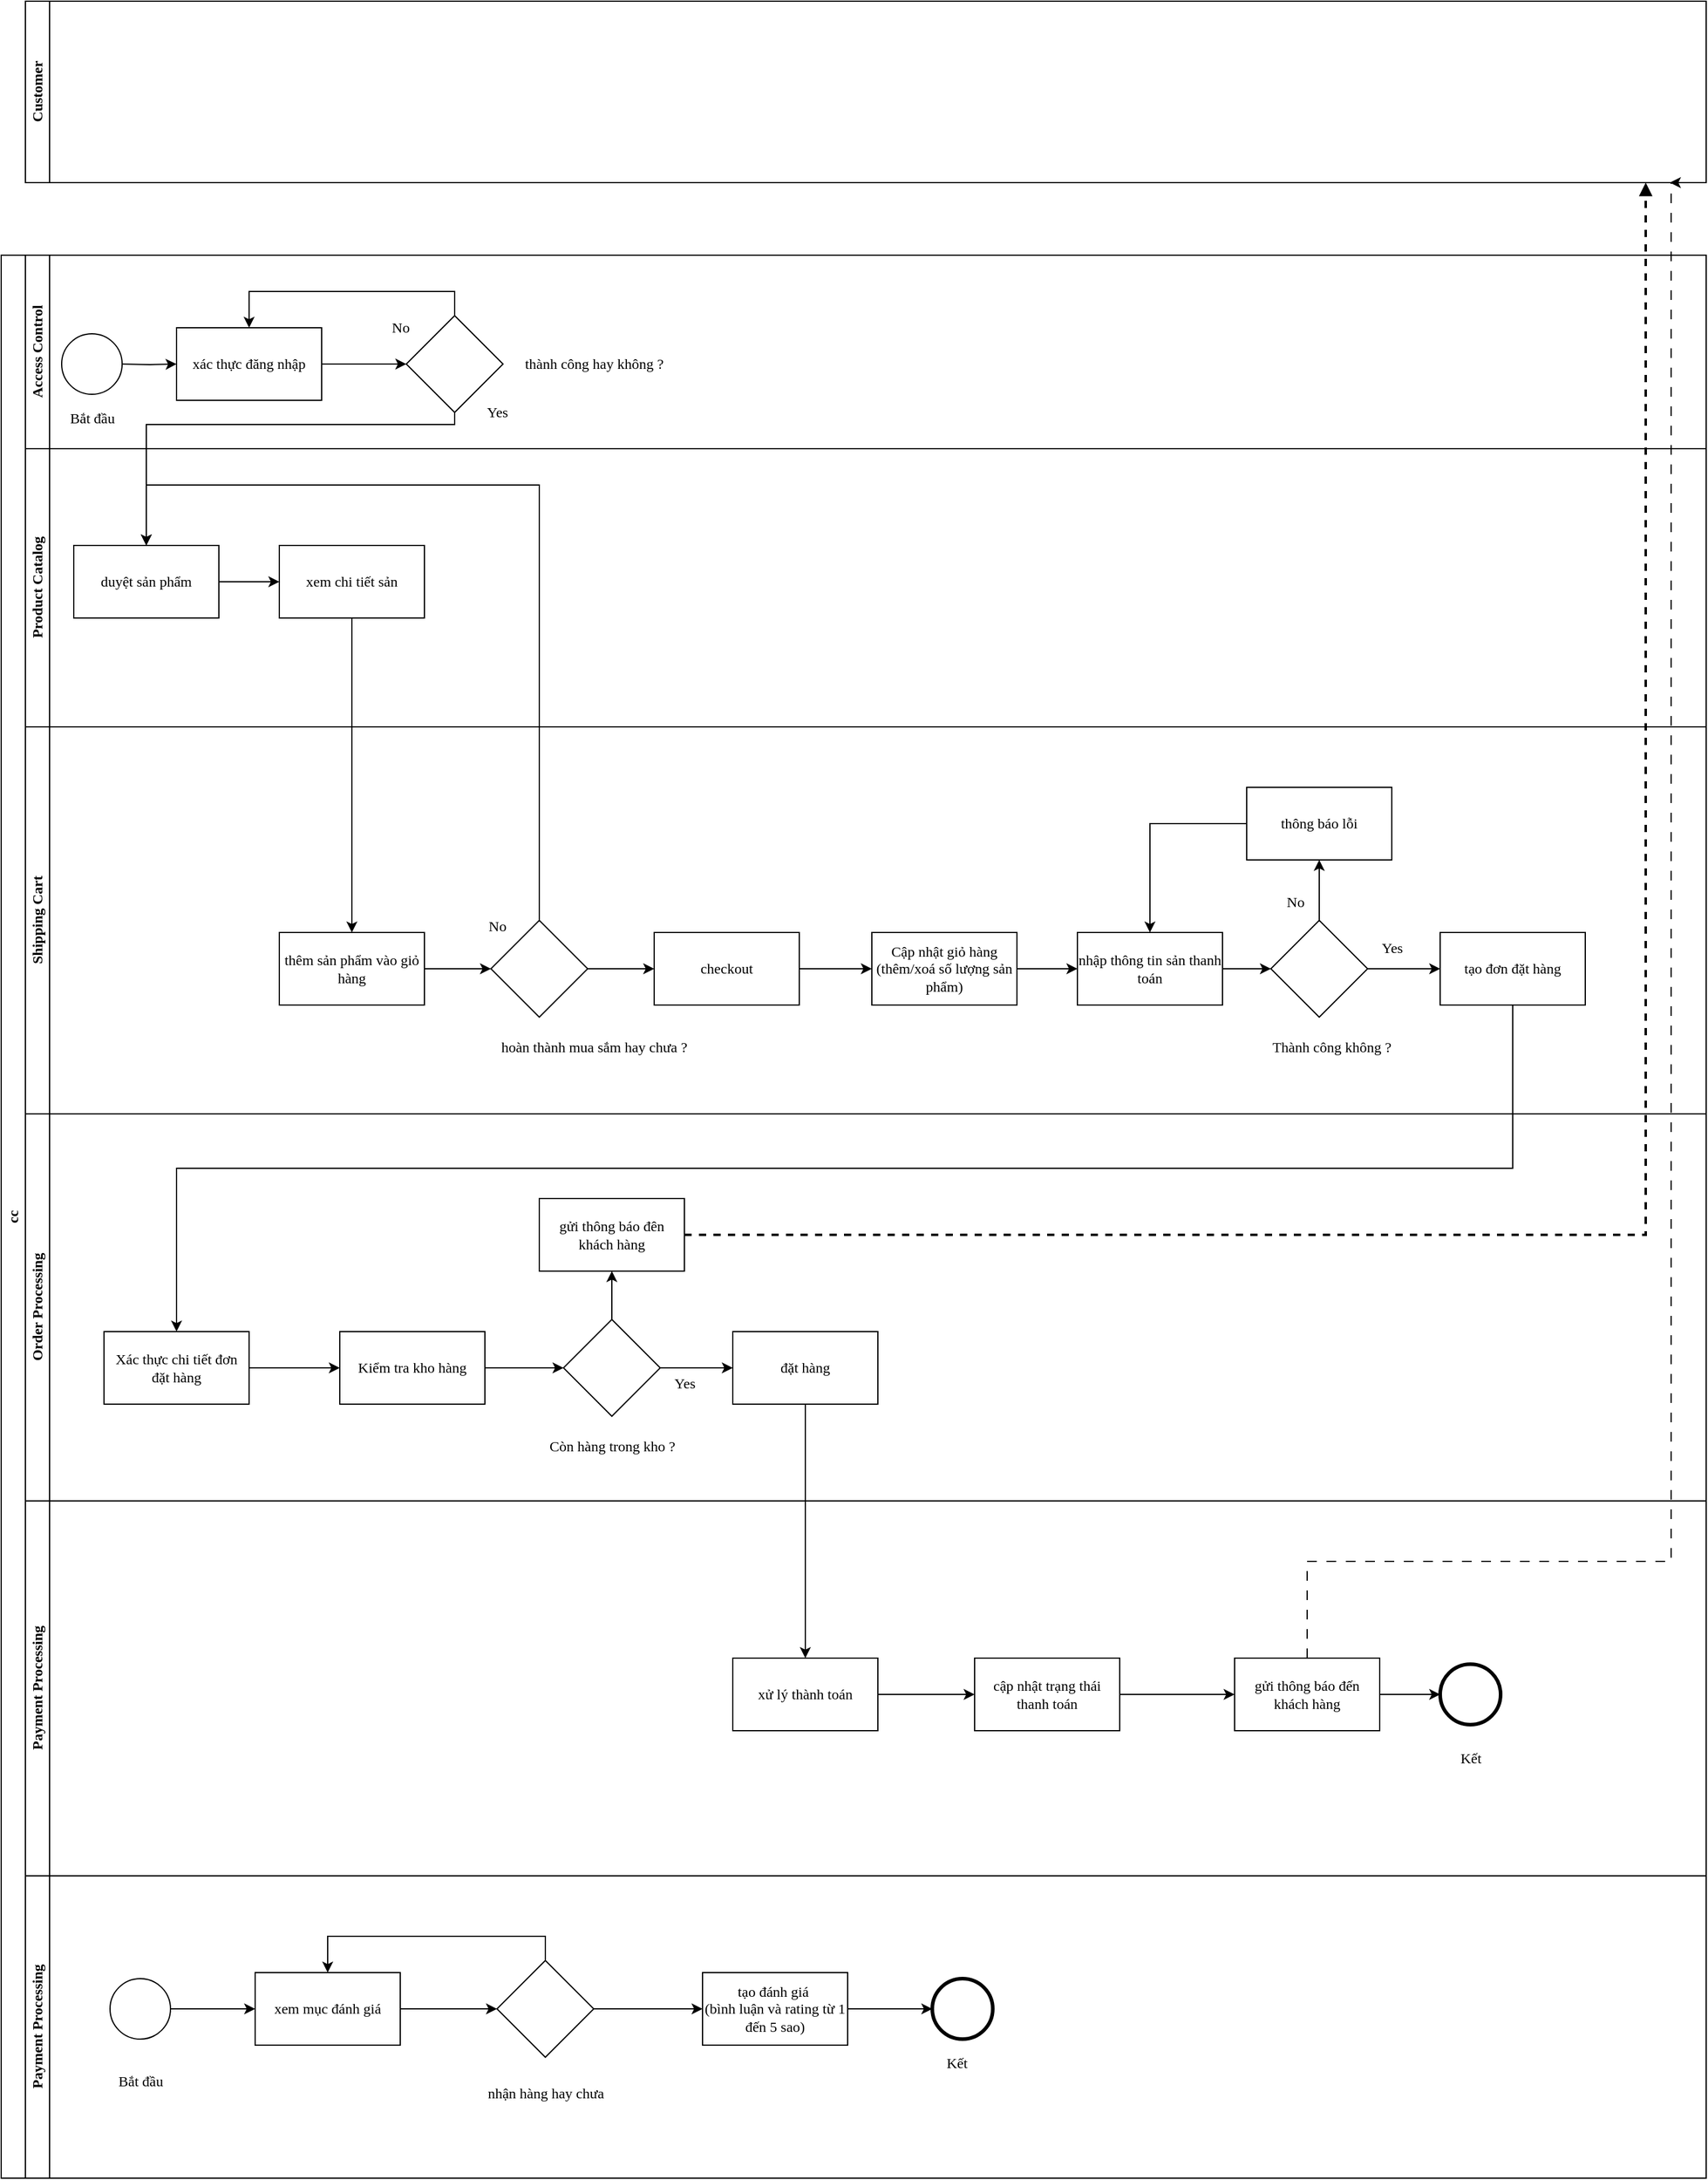 <mxfile version="28.2.3">
  <diagram id="aqLbKnGSInANHm6YAxYO" name="BTUD-bài 2">
    <mxGraphModel dx="902" dy="464" grid="0" gridSize="10" guides="1" tooltips="1" connect="1" arrows="1" fold="1" page="1" pageScale="1" pageWidth="850" pageHeight="1100" math="0" shadow="0">
      <root>
        <mxCell id="0" />
        <mxCell id="1" parent="0" />
        <mxCell id="EsEPoBz6gQmFlkSSlfSo-1" value="cc" style="swimlane;html=1;childLayout=stackLayout;resizeParent=1;resizeParentMax=0;horizontal=0;startSize=20;horizontalStack=0;whiteSpace=wrap;fontFamily=Times New Roman;" parent="1" vertex="1">
          <mxGeometry x="207" y="431" width="1410" height="1590" as="geometry" />
        </mxCell>
        <mxCell id="EsEPoBz6gQmFlkSSlfSo-2" value="Access Control" style="swimlane;html=1;startSize=20;horizontal=0;fontFamily=Times New Roman;" parent="EsEPoBz6gQmFlkSSlfSo-1" vertex="1">
          <mxGeometry x="20" width="1390" height="160" as="geometry" />
        </mxCell>
        <mxCell id="EsEPoBz6gQmFlkSSlfSo-3" value="" style="points=[[0.145,0.145,0],[0.5,0,0],[0.855,0.145,0],[1,0.5,0],[0.855,0.855,0],[0.5,1,0],[0.145,0.855,0],[0,0.5,0]];shape=mxgraph.bpmn.event;html=1;verticalLabelPosition=bottom;labelBackgroundColor=#ffffff;verticalAlign=top;align=center;perimeter=ellipsePerimeter;outlineConnect=0;aspect=fixed;outline=standard;symbol=general;fontFamily=Times New Roman;" parent="EsEPoBz6gQmFlkSSlfSo-2" vertex="1">
          <mxGeometry x="30" y="65" width="50" height="50" as="geometry" />
        </mxCell>
        <mxCell id="EsEPoBz6gQmFlkSSlfSo-4" value="Bắt đầu" style="text;html=1;align=center;verticalAlign=middle;resizable=0;points=[];autosize=1;strokeColor=none;fillColor=none;fontFamily=Times New Roman;" parent="EsEPoBz6gQmFlkSSlfSo-2" vertex="1">
          <mxGeometry x="25" y="120" width="60" height="30" as="geometry" />
        </mxCell>
        <mxCell id="EsEPoBz6gQmFlkSSlfSo-5" style="edgeStyle=orthogonalEdgeStyle;rounded=0;orthogonalLoop=1;jettySize=auto;html=1;exitX=0.5;exitY=0;exitDx=0;exitDy=0;entryX=0.5;entryY=0;entryDx=0;entryDy=0;fontFamily=Times New Roman;" parent="EsEPoBz6gQmFlkSSlfSo-2" source="EsEPoBz6gQmFlkSSlfSo-6" target="EsEPoBz6gQmFlkSSlfSo-9" edge="1">
          <mxGeometry relative="1" as="geometry" />
        </mxCell>
        <mxCell id="EsEPoBz6gQmFlkSSlfSo-6" value="" style="rhombus;whiteSpace=wrap;html=1;fontFamily=Times New Roman;" parent="EsEPoBz6gQmFlkSSlfSo-2" vertex="1">
          <mxGeometry x="315" y="50" width="80" height="80" as="geometry" />
        </mxCell>
        <mxCell id="EsEPoBz6gQmFlkSSlfSo-7" style="edgeStyle=orthogonalEdgeStyle;rounded=0;orthogonalLoop=1;jettySize=auto;html=1;entryX=0;entryY=0.5;entryDx=0;entryDy=0;fontFamily=Times New Roman;" parent="EsEPoBz6gQmFlkSSlfSo-2" target="EsEPoBz6gQmFlkSSlfSo-9" edge="1">
          <mxGeometry relative="1" as="geometry">
            <mxPoint x="80" y="90" as="sourcePoint" />
          </mxGeometry>
        </mxCell>
        <mxCell id="EsEPoBz6gQmFlkSSlfSo-8" style="edgeStyle=orthogonalEdgeStyle;rounded=0;orthogonalLoop=1;jettySize=auto;html=1;entryX=0;entryY=0.5;entryDx=0;entryDy=0;fontFamily=Times New Roman;" parent="EsEPoBz6gQmFlkSSlfSo-2" source="EsEPoBz6gQmFlkSSlfSo-9" edge="1">
          <mxGeometry relative="1" as="geometry">
            <mxPoint x="315" y="90" as="targetPoint" />
          </mxGeometry>
        </mxCell>
        <mxCell id="EsEPoBz6gQmFlkSSlfSo-9" value="xác thực đăng nhập" style="rounded=0;whiteSpace=wrap;html=1;fontFamily=Times New Roman;" parent="EsEPoBz6gQmFlkSSlfSo-2" vertex="1">
          <mxGeometry x="125" y="60" width="120" height="60" as="geometry" />
        </mxCell>
        <mxCell id="EsEPoBz6gQmFlkSSlfSo-10" value="thành công hay không ?" style="text;html=1;align=center;verticalAlign=middle;resizable=0;points=[];autosize=1;strokeColor=none;fillColor=none;fontFamily=Times New Roman;" parent="EsEPoBz6gQmFlkSSlfSo-2" vertex="1">
          <mxGeometry x="400" y="75" width="140" height="30" as="geometry" />
        </mxCell>
        <mxCell id="EsEPoBz6gQmFlkSSlfSo-11" value="No" style="text;html=1;align=center;verticalAlign=middle;resizable=0;points=[];autosize=1;strokeColor=none;fillColor=none;fontFamily=Times New Roman;" parent="EsEPoBz6gQmFlkSSlfSo-2" vertex="1">
          <mxGeometry x="290" y="45" width="40" height="30" as="geometry" />
        </mxCell>
        <mxCell id="EsEPoBz6gQmFlkSSlfSo-12" value="Yes" style="text;html=1;align=center;verticalAlign=middle;resizable=0;points=[];autosize=1;strokeColor=none;fillColor=none;fontFamily=Times New Roman;" parent="EsEPoBz6gQmFlkSSlfSo-2" vertex="1">
          <mxGeometry x="370" y="115" width="40" height="30" as="geometry" />
        </mxCell>
        <mxCell id="EsEPoBz6gQmFlkSSlfSo-13" value="Product Catalog" style="swimlane;html=1;startSize=20;horizontal=0;fontFamily=Times New Roman;" parent="EsEPoBz6gQmFlkSSlfSo-1" vertex="1">
          <mxGeometry x="20" y="160" width="1390" height="230" as="geometry" />
        </mxCell>
        <mxCell id="EsEPoBz6gQmFlkSSlfSo-14" style="edgeStyle=orthogonalEdgeStyle;rounded=0;orthogonalLoop=1;jettySize=auto;html=1;exitX=1;exitY=0.5;exitDx=0;exitDy=0;entryX=0;entryY=0.5;entryDx=0;entryDy=0;fontFamily=Times New Roman;" parent="EsEPoBz6gQmFlkSSlfSo-13" source="EsEPoBz6gQmFlkSSlfSo-15" target="EsEPoBz6gQmFlkSSlfSo-16" edge="1">
          <mxGeometry relative="1" as="geometry" />
        </mxCell>
        <mxCell id="EsEPoBz6gQmFlkSSlfSo-15" value="duyệt sản phẩm" style="rounded=0;whiteSpace=wrap;html=1;fontFamily=Times New Roman;" parent="EsEPoBz6gQmFlkSSlfSo-13" vertex="1">
          <mxGeometry x="40" y="80" width="120" height="60" as="geometry" />
        </mxCell>
        <mxCell id="EsEPoBz6gQmFlkSSlfSo-16" value="xem chi tiết sản" style="rounded=0;whiteSpace=wrap;html=1;fontFamily=Times New Roman;" parent="EsEPoBz6gQmFlkSSlfSo-13" vertex="1">
          <mxGeometry x="210" y="80" width="120" height="60" as="geometry" />
        </mxCell>
        <mxCell id="EsEPoBz6gQmFlkSSlfSo-17" value="Shipping Cart" style="swimlane;html=1;startSize=20;horizontal=0;fontFamily=Times New Roman;" parent="EsEPoBz6gQmFlkSSlfSo-1" vertex="1">
          <mxGeometry x="20" y="390" width="1390" height="320" as="geometry" />
        </mxCell>
        <mxCell id="EsEPoBz6gQmFlkSSlfSo-18" value="thêm sản phẩm vào giỏ hàng" style="rounded=0;whiteSpace=wrap;html=1;fontFamily=Times New Roman;" parent="EsEPoBz6gQmFlkSSlfSo-17" vertex="1">
          <mxGeometry x="210" y="170" width="120" height="60" as="geometry" />
        </mxCell>
        <mxCell id="EsEPoBz6gQmFlkSSlfSo-19" value="" style="edgeStyle=orthogonalEdgeStyle;rounded=0;orthogonalLoop=1;jettySize=auto;html=1;fontFamily=Times New Roman;" parent="EsEPoBz6gQmFlkSSlfSo-17" source="EsEPoBz6gQmFlkSSlfSo-20" target="EsEPoBz6gQmFlkSSlfSo-25" edge="1">
          <mxGeometry relative="1" as="geometry" />
        </mxCell>
        <mxCell id="EsEPoBz6gQmFlkSSlfSo-20" value="" style="rhombus;whiteSpace=wrap;html=1;fontFamily=Times New Roman;" parent="EsEPoBz6gQmFlkSSlfSo-17" vertex="1">
          <mxGeometry x="385" y="160" width="80" height="80" as="geometry" />
        </mxCell>
        <mxCell id="EsEPoBz6gQmFlkSSlfSo-21" style="edgeStyle=orthogonalEdgeStyle;rounded=0;orthogonalLoop=1;jettySize=auto;html=1;exitX=1;exitY=0.5;exitDx=0;exitDy=0;entryX=0;entryY=0.5;entryDx=0;entryDy=0;fontFamily=Times New Roman;" parent="EsEPoBz6gQmFlkSSlfSo-17" source="EsEPoBz6gQmFlkSSlfSo-18" target="EsEPoBz6gQmFlkSSlfSo-20" edge="1">
          <mxGeometry relative="1" as="geometry" />
        </mxCell>
        <mxCell id="EsEPoBz6gQmFlkSSlfSo-22" value="hoàn thành mua sắm hay chưa ?" style="text;html=1;align=center;verticalAlign=middle;resizable=0;points=[];autosize=1;strokeColor=none;fillColor=none;fontFamily=Times New Roman;" parent="EsEPoBz6gQmFlkSSlfSo-17" vertex="1">
          <mxGeometry x="380" y="250" width="180" height="30" as="geometry" />
        </mxCell>
        <mxCell id="EsEPoBz6gQmFlkSSlfSo-23" value="No" style="text;html=1;align=center;verticalAlign=middle;resizable=0;points=[];autosize=1;strokeColor=none;fillColor=none;fontFamily=Times New Roman;" parent="EsEPoBz6gQmFlkSSlfSo-17" vertex="1">
          <mxGeometry x="370" y="150" width="40" height="30" as="geometry" />
        </mxCell>
        <mxCell id="EsEPoBz6gQmFlkSSlfSo-24" value="" style="edgeStyle=orthogonalEdgeStyle;rounded=0;orthogonalLoop=1;jettySize=auto;html=1;fontFamily=Times New Roman;" parent="EsEPoBz6gQmFlkSSlfSo-17" source="EsEPoBz6gQmFlkSSlfSo-25" target="EsEPoBz6gQmFlkSSlfSo-27" edge="1">
          <mxGeometry relative="1" as="geometry" />
        </mxCell>
        <mxCell id="EsEPoBz6gQmFlkSSlfSo-25" value="checkout" style="whiteSpace=wrap;html=1;fontFamily=Times New Roman;" parent="EsEPoBz6gQmFlkSSlfSo-17" vertex="1">
          <mxGeometry x="520" y="170" width="120" height="60" as="geometry" />
        </mxCell>
        <mxCell id="EsEPoBz6gQmFlkSSlfSo-26" style="edgeStyle=orthogonalEdgeStyle;rounded=0;orthogonalLoop=1;jettySize=auto;html=1;exitX=1;exitY=0.5;exitDx=0;exitDy=0;entryX=0;entryY=0.5;entryDx=0;entryDy=0;fontFamily=Times New Roman;" parent="EsEPoBz6gQmFlkSSlfSo-17" source="EsEPoBz6gQmFlkSSlfSo-27" target="EsEPoBz6gQmFlkSSlfSo-29" edge="1">
          <mxGeometry relative="1" as="geometry" />
        </mxCell>
        <mxCell id="EsEPoBz6gQmFlkSSlfSo-27" value="Cập nhật giỏ hàng&lt;div&gt;(thêm/xoá số lượng sản phẩm)&lt;/div&gt;" style="whiteSpace=wrap;html=1;fontFamily=Times New Roman;" parent="EsEPoBz6gQmFlkSSlfSo-17" vertex="1">
          <mxGeometry x="700" y="170" width="120" height="60" as="geometry" />
        </mxCell>
        <mxCell id="EsEPoBz6gQmFlkSSlfSo-28" style="edgeStyle=orthogonalEdgeStyle;rounded=0;orthogonalLoop=1;jettySize=auto;html=1;exitX=1;exitY=0.5;exitDx=0;exitDy=0;entryX=0;entryY=0.5;entryDx=0;entryDy=0;fontFamily=Times New Roman;" parent="EsEPoBz6gQmFlkSSlfSo-17" source="EsEPoBz6gQmFlkSSlfSo-29" target="EsEPoBz6gQmFlkSSlfSo-32" edge="1">
          <mxGeometry relative="1" as="geometry" />
        </mxCell>
        <mxCell id="EsEPoBz6gQmFlkSSlfSo-29" value="nhập thông tin sản thanh toán" style="rounded=0;whiteSpace=wrap;html=1;fontFamily=Times New Roman;" parent="EsEPoBz6gQmFlkSSlfSo-17" vertex="1">
          <mxGeometry x="870" y="170" width="120" height="60" as="geometry" />
        </mxCell>
        <mxCell id="EsEPoBz6gQmFlkSSlfSo-30" style="edgeStyle=orthogonalEdgeStyle;rounded=0;orthogonalLoop=1;jettySize=auto;html=1;exitX=0.5;exitY=0;exitDx=0;exitDy=0;entryX=0.5;entryY=1;entryDx=0;entryDy=0;fontFamily=Times New Roman;" parent="EsEPoBz6gQmFlkSSlfSo-17" source="EsEPoBz6gQmFlkSSlfSo-32" target="EsEPoBz6gQmFlkSSlfSo-35" edge="1">
          <mxGeometry relative="1" as="geometry" />
        </mxCell>
        <mxCell id="EsEPoBz6gQmFlkSSlfSo-31" value="" style="edgeStyle=orthogonalEdgeStyle;rounded=0;orthogonalLoop=1;jettySize=auto;html=1;fontFamily=Times New Roman;" parent="EsEPoBz6gQmFlkSSlfSo-17" source="EsEPoBz6gQmFlkSSlfSo-32" target="EsEPoBz6gQmFlkSSlfSo-36" edge="1">
          <mxGeometry relative="1" as="geometry" />
        </mxCell>
        <mxCell id="EsEPoBz6gQmFlkSSlfSo-32" value="" style="rhombus;whiteSpace=wrap;html=1;fontFamily=Times New Roman;" parent="EsEPoBz6gQmFlkSSlfSo-17" vertex="1">
          <mxGeometry x="1030" y="160" width="80" height="80" as="geometry" />
        </mxCell>
        <mxCell id="EsEPoBz6gQmFlkSSlfSo-33" value="Thành công không ?" style="text;html=1;align=center;verticalAlign=middle;resizable=0;points=[];autosize=1;strokeColor=none;fillColor=none;fontFamily=Times New Roman;" parent="EsEPoBz6gQmFlkSSlfSo-17" vertex="1">
          <mxGeometry x="1020" y="250" width="120" height="30" as="geometry" />
        </mxCell>
        <mxCell id="EsEPoBz6gQmFlkSSlfSo-34" style="edgeStyle=orthogonalEdgeStyle;rounded=0;orthogonalLoop=1;jettySize=auto;html=1;exitX=0;exitY=0.5;exitDx=0;exitDy=0;entryX=0.5;entryY=0;entryDx=0;entryDy=0;fontFamily=Times New Roman;" parent="EsEPoBz6gQmFlkSSlfSo-17" source="EsEPoBz6gQmFlkSSlfSo-35" target="EsEPoBz6gQmFlkSSlfSo-29" edge="1">
          <mxGeometry relative="1" as="geometry" />
        </mxCell>
        <mxCell id="EsEPoBz6gQmFlkSSlfSo-35" value="thông báo lỗi" style="rounded=0;whiteSpace=wrap;html=1;fontFamily=Times New Roman;" parent="EsEPoBz6gQmFlkSSlfSo-17" vertex="1">
          <mxGeometry x="1010" y="50" width="120" height="60" as="geometry" />
        </mxCell>
        <mxCell id="EsEPoBz6gQmFlkSSlfSo-36" value="tạo đơn đặt hàng" style="whiteSpace=wrap;html=1;fontFamily=Times New Roman;" parent="EsEPoBz6gQmFlkSSlfSo-17" vertex="1">
          <mxGeometry x="1170" y="170" width="120" height="60" as="geometry" />
        </mxCell>
        <mxCell id="EsEPoBz6gQmFlkSSlfSo-37" value="No" style="text;html=1;align=center;verticalAlign=middle;resizable=0;points=[];autosize=1;strokeColor=none;fillColor=none;fontFamily=Times New Roman;" parent="EsEPoBz6gQmFlkSSlfSo-17" vertex="1">
          <mxGeometry x="1030" y="130" width="40" height="30" as="geometry" />
        </mxCell>
        <mxCell id="EsEPoBz6gQmFlkSSlfSo-38" value="Yes" style="text;html=1;align=center;verticalAlign=middle;resizable=0;points=[];autosize=1;strokeColor=none;fillColor=none;fontFamily=Times New Roman;" parent="EsEPoBz6gQmFlkSSlfSo-17" vertex="1">
          <mxGeometry x="1110" y="168" width="40" height="30" as="geometry" />
        </mxCell>
        <mxCell id="EsEPoBz6gQmFlkSSlfSo-39" value="Order Processing" style="swimlane;html=1;startSize=20;horizontal=0;fontFamily=Times New Roman;" parent="EsEPoBz6gQmFlkSSlfSo-1" vertex="1">
          <mxGeometry x="20" y="710" width="1390" height="320" as="geometry" />
        </mxCell>
        <mxCell id="EsEPoBz6gQmFlkSSlfSo-40" style="edgeStyle=orthogonalEdgeStyle;rounded=0;orthogonalLoop=1;jettySize=auto;html=1;exitX=1;exitY=0.5;exitDx=0;exitDy=0;entryX=0;entryY=0.5;entryDx=0;entryDy=0;fontFamily=Times New Roman;" parent="EsEPoBz6gQmFlkSSlfSo-39" source="EsEPoBz6gQmFlkSSlfSo-41" target="EsEPoBz6gQmFlkSSlfSo-43" edge="1">
          <mxGeometry relative="1" as="geometry" />
        </mxCell>
        <mxCell id="EsEPoBz6gQmFlkSSlfSo-41" value="Xác thực chi tiết đơn đặt hàng" style="rounded=0;whiteSpace=wrap;html=1;fontFamily=Times New Roman;" parent="EsEPoBz6gQmFlkSSlfSo-39" vertex="1">
          <mxGeometry x="65" y="180" width="120" height="60" as="geometry" />
        </mxCell>
        <mxCell id="EsEPoBz6gQmFlkSSlfSo-42" style="edgeStyle=orthogonalEdgeStyle;rounded=0;orthogonalLoop=1;jettySize=auto;html=1;exitX=1;exitY=0.5;exitDx=0;exitDy=0;entryX=0;entryY=0.5;entryDx=0;entryDy=0;fontFamily=Times New Roman;" parent="EsEPoBz6gQmFlkSSlfSo-39" source="EsEPoBz6gQmFlkSSlfSo-43" target="EsEPoBz6gQmFlkSSlfSo-46" edge="1">
          <mxGeometry relative="1" as="geometry" />
        </mxCell>
        <mxCell id="EsEPoBz6gQmFlkSSlfSo-43" value="Kiểm tra kho hàng" style="rounded=0;whiteSpace=wrap;html=1;fontFamily=Times New Roman;" parent="EsEPoBz6gQmFlkSSlfSo-39" vertex="1">
          <mxGeometry x="260" y="180" width="120" height="60" as="geometry" />
        </mxCell>
        <mxCell id="EsEPoBz6gQmFlkSSlfSo-44" value="" style="edgeStyle=orthogonalEdgeStyle;rounded=0;orthogonalLoop=1;jettySize=auto;html=1;fontFamily=Times New Roman;" parent="EsEPoBz6gQmFlkSSlfSo-39" source="EsEPoBz6gQmFlkSSlfSo-46" target="EsEPoBz6gQmFlkSSlfSo-48" edge="1">
          <mxGeometry relative="1" as="geometry" />
        </mxCell>
        <mxCell id="EsEPoBz6gQmFlkSSlfSo-45" value="" style="edgeStyle=orthogonalEdgeStyle;rounded=0;orthogonalLoop=1;jettySize=auto;html=1;fontFamily=Times New Roman;" parent="EsEPoBz6gQmFlkSSlfSo-39" source="EsEPoBz6gQmFlkSSlfSo-46" edge="1">
          <mxGeometry relative="1" as="geometry">
            <mxPoint x="485.0" y="130" as="targetPoint" />
          </mxGeometry>
        </mxCell>
        <mxCell id="EsEPoBz6gQmFlkSSlfSo-46" value="" style="rhombus;whiteSpace=wrap;html=1;fontFamily=Times New Roman;" parent="EsEPoBz6gQmFlkSSlfSo-39" vertex="1">
          <mxGeometry x="445" y="170" width="80" height="80" as="geometry" />
        </mxCell>
        <mxCell id="EsEPoBz6gQmFlkSSlfSo-47" value="Còn hàng trong kho ?" style="text;html=1;align=center;verticalAlign=middle;resizable=0;points=[];autosize=1;strokeColor=none;fillColor=none;fontFamily=Times New Roman;" parent="EsEPoBz6gQmFlkSSlfSo-39" vertex="1">
          <mxGeometry x="420" y="260" width="130" height="30" as="geometry" />
        </mxCell>
        <mxCell id="EsEPoBz6gQmFlkSSlfSo-48" value="đặt hàng" style="whiteSpace=wrap;html=1;fontFamily=Times New Roman;" parent="EsEPoBz6gQmFlkSSlfSo-39" vertex="1">
          <mxGeometry x="585" y="180" width="120" height="60" as="geometry" />
        </mxCell>
        <mxCell id="EsEPoBz6gQmFlkSSlfSo-49" value="Yes" style="text;html=1;align=center;verticalAlign=middle;resizable=0;points=[];autosize=1;strokeColor=none;fillColor=none;fontFamily=Times New Roman;" parent="EsEPoBz6gQmFlkSSlfSo-39" vertex="1">
          <mxGeometry x="525" y="208" width="40" height="30" as="geometry" />
        </mxCell>
        <mxCell id="EsEPoBz6gQmFlkSSlfSo-50" value="gửi thông báo đên khách hàng" style="rounded=0;whiteSpace=wrap;html=1;fontFamily=Times New Roman;" parent="EsEPoBz6gQmFlkSSlfSo-39" vertex="1">
          <mxGeometry x="425" y="70" width="120" height="60" as="geometry" />
        </mxCell>
        <mxCell id="EsEPoBz6gQmFlkSSlfSo-51" style="edgeStyle=orthogonalEdgeStyle;rounded=0;orthogonalLoop=1;jettySize=auto;html=1;entryX=0.5;entryY=0;entryDx=0;entryDy=0;fontFamily=Times New Roman;" parent="EsEPoBz6gQmFlkSSlfSo-1" source="EsEPoBz6gQmFlkSSlfSo-6" target="EsEPoBz6gQmFlkSSlfSo-15" edge="1">
          <mxGeometry relative="1" as="geometry">
            <Array as="points">
              <mxPoint x="375" y="140" />
              <mxPoint x="120" y="140" />
            </Array>
          </mxGeometry>
        </mxCell>
        <mxCell id="EsEPoBz6gQmFlkSSlfSo-52" style="edgeStyle=orthogonalEdgeStyle;rounded=0;orthogonalLoop=1;jettySize=auto;html=1;exitX=0.5;exitY=1;exitDx=0;exitDy=0;entryX=0.5;entryY=0;entryDx=0;entryDy=0;fontFamily=Times New Roman;" parent="EsEPoBz6gQmFlkSSlfSo-1" source="EsEPoBz6gQmFlkSSlfSo-16" target="EsEPoBz6gQmFlkSSlfSo-18" edge="1">
          <mxGeometry relative="1" as="geometry" />
        </mxCell>
        <mxCell id="EsEPoBz6gQmFlkSSlfSo-53" style="edgeStyle=orthogonalEdgeStyle;rounded=0;orthogonalLoop=1;jettySize=auto;html=1;exitX=0.5;exitY=0;exitDx=0;exitDy=0;entryX=0.5;entryY=0;entryDx=0;entryDy=0;fontFamily=Times New Roman;" parent="EsEPoBz6gQmFlkSSlfSo-1" source="EsEPoBz6gQmFlkSSlfSo-20" target="EsEPoBz6gQmFlkSSlfSo-15" edge="1">
          <mxGeometry relative="1" as="geometry">
            <Array as="points">
              <mxPoint x="445" y="190" />
              <mxPoint x="120" y="190" />
            </Array>
          </mxGeometry>
        </mxCell>
        <mxCell id="EsEPoBz6gQmFlkSSlfSo-54" style="edgeStyle=orthogonalEdgeStyle;rounded=0;orthogonalLoop=1;jettySize=auto;html=1;exitX=0.5;exitY=1;exitDx=0;exitDy=0;entryX=0.5;entryY=0;entryDx=0;entryDy=0;fontFamily=Times New Roman;" parent="EsEPoBz6gQmFlkSSlfSo-1" source="EsEPoBz6gQmFlkSSlfSo-36" target="EsEPoBz6gQmFlkSSlfSo-41" edge="1">
          <mxGeometry relative="1" as="geometry" />
        </mxCell>
        <mxCell id="EsEPoBz6gQmFlkSSlfSo-55" style="edgeStyle=orthogonalEdgeStyle;rounded=0;orthogonalLoop=1;jettySize=auto;html=1;exitX=0.5;exitY=1;exitDx=0;exitDy=0;entryX=0.5;entryY=0;entryDx=0;entryDy=0;fontFamily=Times New Roman;" parent="EsEPoBz6gQmFlkSSlfSo-1" source="EsEPoBz6gQmFlkSSlfSo-48" target="EsEPoBz6gQmFlkSSlfSo-58" edge="1">
          <mxGeometry relative="1" as="geometry" />
        </mxCell>
        <mxCell id="EsEPoBz6gQmFlkSSlfSo-56" value="Payment Processing" style="swimlane;html=1;startSize=20;horizontal=0;fontFamily=Times New Roman;" parent="EsEPoBz6gQmFlkSSlfSo-1" vertex="1">
          <mxGeometry x="20" y="1030" width="1390" height="310" as="geometry" />
        </mxCell>
        <mxCell id="EsEPoBz6gQmFlkSSlfSo-57" value="" style="edgeStyle=orthogonalEdgeStyle;rounded=0;orthogonalLoop=1;jettySize=auto;html=1;fontFamily=Times New Roman;" parent="EsEPoBz6gQmFlkSSlfSo-56" source="EsEPoBz6gQmFlkSSlfSo-58" target="EsEPoBz6gQmFlkSSlfSo-60" edge="1">
          <mxGeometry relative="1" as="geometry" />
        </mxCell>
        <mxCell id="EsEPoBz6gQmFlkSSlfSo-58" value="xử lý thành toán" style="rounded=0;whiteSpace=wrap;html=1;fontFamily=Times New Roman;" parent="EsEPoBz6gQmFlkSSlfSo-56" vertex="1">
          <mxGeometry x="585" y="130" width="120" height="60" as="geometry" />
        </mxCell>
        <mxCell id="EsEPoBz6gQmFlkSSlfSo-59" style="edgeStyle=orthogonalEdgeStyle;rounded=0;orthogonalLoop=1;jettySize=auto;html=1;exitX=1;exitY=0.5;exitDx=0;exitDy=0;entryX=0;entryY=0.5;entryDx=0;entryDy=0;fontFamily=Times New Roman;" parent="EsEPoBz6gQmFlkSSlfSo-56" source="EsEPoBz6gQmFlkSSlfSo-60" target="EsEPoBz6gQmFlkSSlfSo-62" edge="1">
          <mxGeometry relative="1" as="geometry" />
        </mxCell>
        <mxCell id="EsEPoBz6gQmFlkSSlfSo-60" value="cập nhật trạng thái thanh toán" style="whiteSpace=wrap;html=1;rounded=0;fontFamily=Times New Roman;" parent="EsEPoBz6gQmFlkSSlfSo-56" vertex="1">
          <mxGeometry x="785" y="130" width="120" height="60" as="geometry" />
        </mxCell>
        <mxCell id="EsEPoBz6gQmFlkSSlfSo-61" style="edgeStyle=orthogonalEdgeStyle;rounded=0;orthogonalLoop=1;jettySize=auto;html=1;exitX=0.5;exitY=0;exitDx=0;exitDy=0;dashed=1;dashPattern=8 8;fontFamily=Times New Roman;" parent="EsEPoBz6gQmFlkSSlfSo-56" source="EsEPoBz6gQmFlkSSlfSo-62" edge="1">
          <mxGeometry relative="1" as="geometry">
            <mxPoint x="1360" y="-1090" as="targetPoint" />
            <Array as="points">
              <mxPoint x="1060" y="50" />
              <mxPoint x="1361" y="50" />
              <mxPoint x="1361" y="-1090" />
            </Array>
          </mxGeometry>
        </mxCell>
        <mxCell id="EsEPoBz6gQmFlkSSlfSo-62" value="gửi thông báo đến khách hàng" style="rounded=0;whiteSpace=wrap;html=1;fontFamily=Times New Roman;" parent="EsEPoBz6gQmFlkSSlfSo-56" vertex="1">
          <mxGeometry x="1000" y="130" width="120" height="60" as="geometry" />
        </mxCell>
        <mxCell id="EsEPoBz6gQmFlkSSlfSo-63" value="" style="points=[[0.145,0.145,0],[0.5,0,0],[0.855,0.145,0],[1,0.5,0],[0.855,0.855,0],[0.5,1,0],[0.145,0.855,0],[0,0.5,0]];shape=mxgraph.bpmn.event;html=1;verticalLabelPosition=bottom;labelBackgroundColor=#ffffff;verticalAlign=top;align=center;perimeter=ellipsePerimeter;outlineConnect=0;aspect=fixed;outline=end;symbol=terminate2;fontFamily=Times New Roman;" parent="EsEPoBz6gQmFlkSSlfSo-56" vertex="1">
          <mxGeometry x="1170" y="135" width="50" height="50" as="geometry" />
        </mxCell>
        <mxCell id="EsEPoBz6gQmFlkSSlfSo-64" style="edgeStyle=orthogonalEdgeStyle;rounded=0;orthogonalLoop=1;jettySize=auto;html=1;exitX=1;exitY=0.5;exitDx=0;exitDy=0;entryX=0;entryY=0.5;entryDx=0;entryDy=0;entryPerimeter=0;fontFamily=Times New Roman;" parent="EsEPoBz6gQmFlkSSlfSo-56" source="EsEPoBz6gQmFlkSSlfSo-62" target="EsEPoBz6gQmFlkSSlfSo-63" edge="1">
          <mxGeometry relative="1" as="geometry" />
        </mxCell>
        <mxCell id="EsEPoBz6gQmFlkSSlfSo-65" value="Kết" style="text;html=1;align=center;verticalAlign=middle;resizable=0;points=[];autosize=1;strokeColor=none;fillColor=none;fontFamily=Times New Roman;" parent="EsEPoBz6gQmFlkSSlfSo-56" vertex="1">
          <mxGeometry x="1175" y="198" width="40" height="30" as="geometry" />
        </mxCell>
        <mxCell id="EsEPoBz6gQmFlkSSlfSo-66" value="Payment Processing" style="swimlane;html=1;startSize=20;horizontal=0;fontFamily=Times New Roman;" parent="EsEPoBz6gQmFlkSSlfSo-1" vertex="1">
          <mxGeometry x="20" y="1340" width="1390" height="250" as="geometry" />
        </mxCell>
        <mxCell id="EsEPoBz6gQmFlkSSlfSo-67" style="edgeStyle=orthogonalEdgeStyle;rounded=0;orthogonalLoop=1;jettySize=auto;html=1;entryX=0;entryY=0.5;entryDx=0;entryDy=0;fontFamily=Times New Roman;" parent="EsEPoBz6gQmFlkSSlfSo-66" source="EsEPoBz6gQmFlkSSlfSo-68" target="EsEPoBz6gQmFlkSSlfSo-71" edge="1">
          <mxGeometry relative="1" as="geometry" />
        </mxCell>
        <mxCell id="EsEPoBz6gQmFlkSSlfSo-68" value="" style="points=[[0.145,0.145,0],[0.5,0,0],[0.855,0.145,0],[1,0.5,0],[0.855,0.855,0],[0.5,1,0],[0.145,0.855,0],[0,0.5,0]];shape=mxgraph.bpmn.event;html=1;verticalLabelPosition=bottom;labelBackgroundColor=#ffffff;verticalAlign=top;align=center;perimeter=ellipsePerimeter;outlineConnect=0;aspect=fixed;outline=standard;symbol=general;fontFamily=Times New Roman;" parent="EsEPoBz6gQmFlkSSlfSo-66" vertex="1">
          <mxGeometry x="70" y="85" width="50" height="50" as="geometry" />
        </mxCell>
        <mxCell id="EsEPoBz6gQmFlkSSlfSo-69" value="Bắt đầu" style="text;html=1;align=center;verticalAlign=middle;resizable=0;points=[];autosize=1;strokeColor=none;fillColor=none;fontFamily=Times New Roman;" parent="EsEPoBz6gQmFlkSSlfSo-66" vertex="1">
          <mxGeometry x="65" y="155" width="60" height="30" as="geometry" />
        </mxCell>
        <mxCell id="EsEPoBz6gQmFlkSSlfSo-70" style="edgeStyle=orthogonalEdgeStyle;rounded=0;orthogonalLoop=1;jettySize=auto;html=1;exitX=1;exitY=0.5;exitDx=0;exitDy=0;entryX=0;entryY=0.5;entryDx=0;entryDy=0;fontFamily=Times New Roman;" parent="EsEPoBz6gQmFlkSSlfSo-66" source="EsEPoBz6gQmFlkSSlfSo-71" target="EsEPoBz6gQmFlkSSlfSo-74" edge="1">
          <mxGeometry relative="1" as="geometry" />
        </mxCell>
        <mxCell id="EsEPoBz6gQmFlkSSlfSo-71" value="xem mục đánh giá" style="rounded=0;whiteSpace=wrap;html=1;fontFamily=Times New Roman;" parent="EsEPoBz6gQmFlkSSlfSo-66" vertex="1">
          <mxGeometry x="190" y="80" width="120" height="60" as="geometry" />
        </mxCell>
        <mxCell id="EsEPoBz6gQmFlkSSlfSo-72" style="edgeStyle=orthogonalEdgeStyle;rounded=0;orthogonalLoop=1;jettySize=auto;html=1;exitX=0.5;exitY=0;exitDx=0;exitDy=0;entryX=0.5;entryY=0;entryDx=0;entryDy=0;fontFamily=Times New Roman;" parent="EsEPoBz6gQmFlkSSlfSo-66" source="EsEPoBz6gQmFlkSSlfSo-74" target="EsEPoBz6gQmFlkSSlfSo-71" edge="1">
          <mxGeometry relative="1" as="geometry" />
        </mxCell>
        <mxCell id="EsEPoBz6gQmFlkSSlfSo-73" style="edgeStyle=orthogonalEdgeStyle;rounded=0;orthogonalLoop=1;jettySize=auto;html=1;exitX=1;exitY=0.5;exitDx=0;exitDy=0;entryX=0;entryY=0.5;entryDx=0;entryDy=0;fontFamily=Times New Roman;" parent="EsEPoBz6gQmFlkSSlfSo-66" source="EsEPoBz6gQmFlkSSlfSo-74" target="EsEPoBz6gQmFlkSSlfSo-76" edge="1">
          <mxGeometry relative="1" as="geometry" />
        </mxCell>
        <mxCell id="EsEPoBz6gQmFlkSSlfSo-74" value="" style="rhombus;whiteSpace=wrap;html=1;fontFamily=Times New Roman;" parent="EsEPoBz6gQmFlkSSlfSo-66" vertex="1">
          <mxGeometry x="390" y="70" width="80" height="80" as="geometry" />
        </mxCell>
        <mxCell id="EsEPoBz6gQmFlkSSlfSo-75" value="nhận hàng hay chưa" style="text;html=1;align=center;verticalAlign=middle;resizable=0;points=[];autosize=1;strokeColor=none;fillColor=none;fontFamily=Times New Roman;" parent="EsEPoBz6gQmFlkSSlfSo-66" vertex="1">
          <mxGeometry x="370" y="165" width="120" height="30" as="geometry" />
        </mxCell>
        <mxCell id="EsEPoBz6gQmFlkSSlfSo-76" value="tạo đánh giá&amp;nbsp;&lt;div&gt;(bình luận và rating từ 1 đến 5 sao)&lt;/div&gt;" style="rounded=0;whiteSpace=wrap;html=1;fontFamily=Times New Roman;" parent="EsEPoBz6gQmFlkSSlfSo-66" vertex="1">
          <mxGeometry x="560" y="80" width="120" height="60" as="geometry" />
        </mxCell>
        <mxCell id="EsEPoBz6gQmFlkSSlfSo-77" value="" style="points=[[0.145,0.145,0],[0.5,0,0],[0.855,0.145,0],[1,0.5,0],[0.855,0.855,0],[0.5,1,0],[0.145,0.855,0],[0,0.5,0]];shape=mxgraph.bpmn.event;html=1;verticalLabelPosition=bottom;labelBackgroundColor=#ffffff;verticalAlign=top;align=center;perimeter=ellipsePerimeter;outlineConnect=0;aspect=fixed;outline=end;symbol=terminate2;fontFamily=Times New Roman;" parent="EsEPoBz6gQmFlkSSlfSo-66" vertex="1">
          <mxGeometry x="750" y="85" width="50" height="50" as="geometry" />
        </mxCell>
        <mxCell id="EsEPoBz6gQmFlkSSlfSo-78" style="edgeStyle=orthogonalEdgeStyle;rounded=0;orthogonalLoop=1;jettySize=auto;html=1;exitX=1;exitY=0.5;exitDx=0;exitDy=0;entryX=0;entryY=0.5;entryDx=0;entryDy=0;entryPerimeter=0;fontFamily=Times New Roman;" parent="EsEPoBz6gQmFlkSSlfSo-66" source="EsEPoBz6gQmFlkSSlfSo-76" target="EsEPoBz6gQmFlkSSlfSo-77" edge="1">
          <mxGeometry relative="1" as="geometry" />
        </mxCell>
        <mxCell id="EsEPoBz6gQmFlkSSlfSo-79" value="Kết" style="text;html=1;align=center;verticalAlign=middle;resizable=0;points=[];autosize=1;strokeColor=none;fillColor=none;fontFamily=Times New Roman;" parent="EsEPoBz6gQmFlkSSlfSo-66" vertex="1">
          <mxGeometry x="750" y="140" width="40" height="30" as="geometry" />
        </mxCell>
        <mxCell id="EsEPoBz6gQmFlkSSlfSo-80" value="Customer" style="swimlane;html=1;startSize=20;horizontal=0;fontFamily=Times New Roman;" parent="1" vertex="1">
          <mxGeometry x="227" y="221" width="1390" height="150" as="geometry" />
        </mxCell>
        <mxCell id="EsEPoBz6gQmFlkSSlfSo-81" value="" style="endArrow=block;html=1;strokeWidth=2;rounded=0;exitX=1;exitY=0.5;exitDx=0;exitDy=0;dashed=1;startArrow=none;startFill=0;endFill=1;fontFamily=Times New Roman;" parent="1" source="EsEPoBz6gQmFlkSSlfSo-50" edge="1">
          <mxGeometry width="50" height="50" relative="1" as="geometry">
            <mxPoint x="937" y="1321" as="sourcePoint" />
            <mxPoint x="1567" y="371" as="targetPoint" />
            <Array as="points">
              <mxPoint x="1567" y="1241" />
            </Array>
          </mxGeometry>
        </mxCell>
      </root>
    </mxGraphModel>
  </diagram>
</mxfile>
